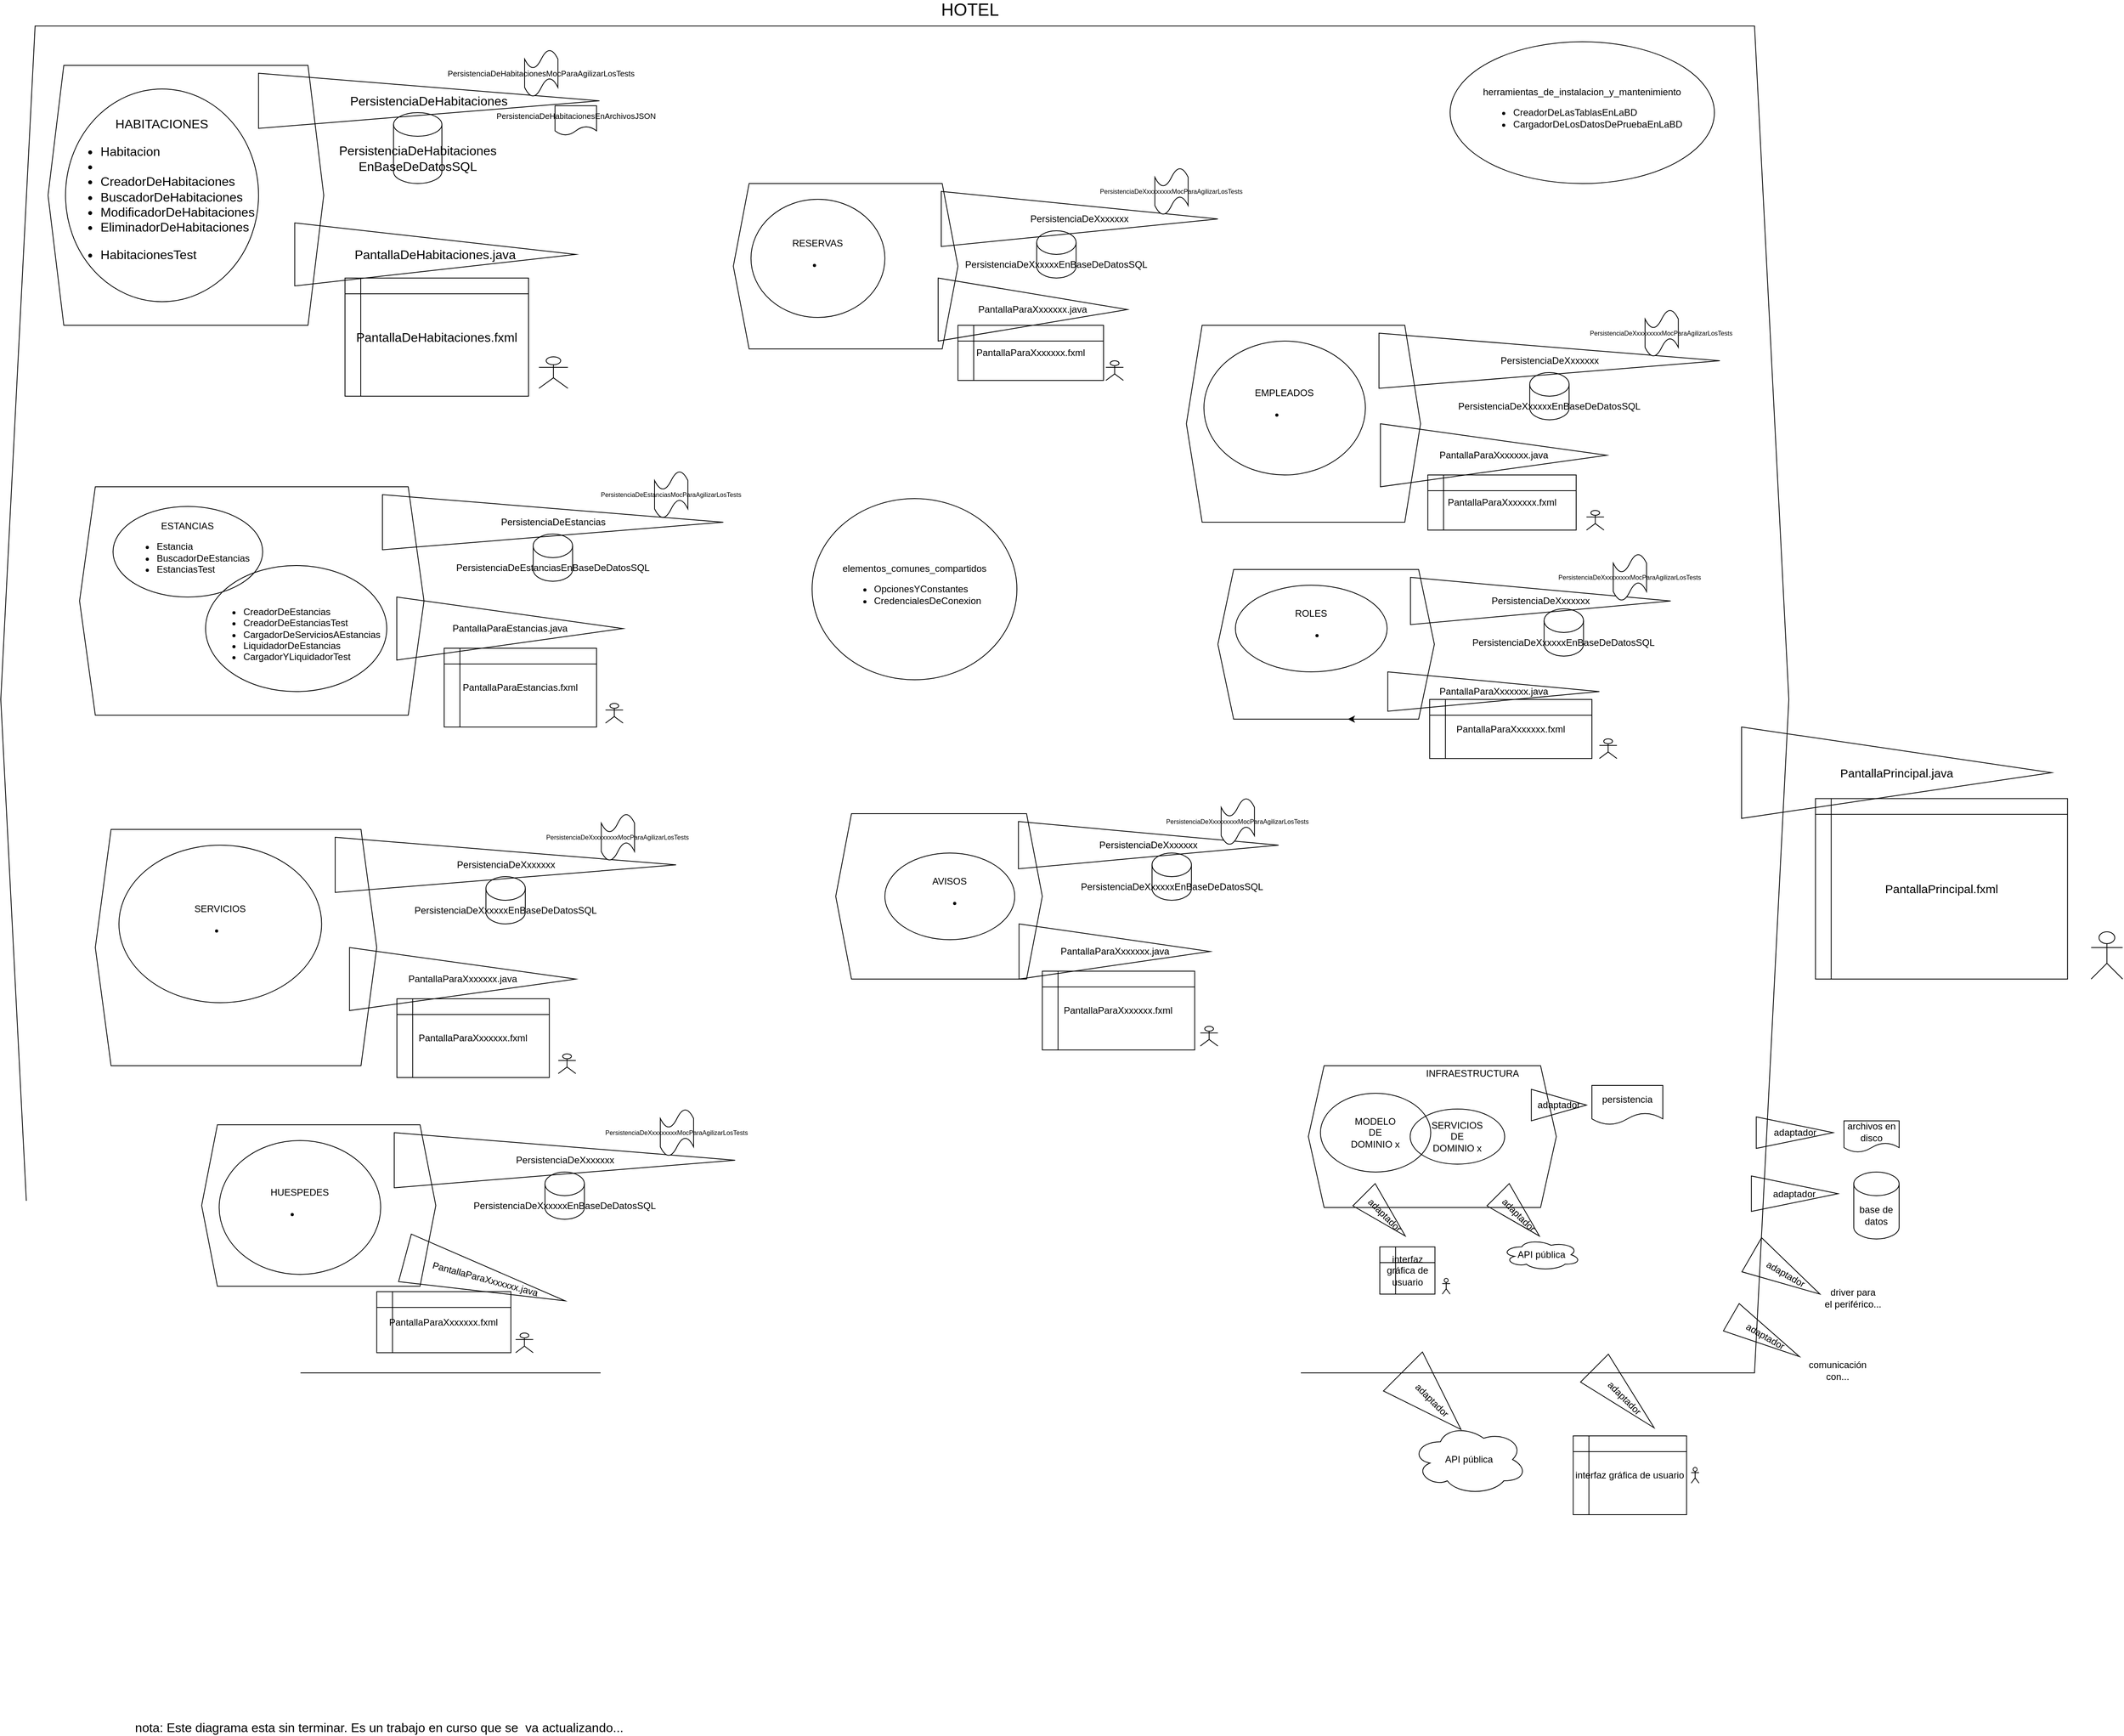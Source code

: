 <mxfile version="17.4.2" type="device"><diagram id="fawb_1DToHHd8euyWrso" name="Page-1"><mxGraphModel dx="2218" dy="2142" grid="1" gridSize="10" guides="1" tooltips="1" connect="1" arrows="1" fold="1" page="1" pageScale="1" pageWidth="827" pageHeight="1169" math="0" shadow="0"><root><mxCell id="0"/><mxCell id="1" parent="0"/><mxCell id="zOpKQJy59Za6-RHagnoH-13" value="" style="shape=hexagon;perimeter=hexagonPerimeter2;whiteSpace=wrap;html=1;fixedSize=1;fillColor=none;" parent="1" vertex="1"><mxGeometry x="900.0" y="210" width="314.82" height="180" as="geometry"/></mxCell><mxCell id="zOpKQJy59Za6-RHagnoH-43" value="" style="shape=hexagon;perimeter=hexagonPerimeter2;whiteSpace=wrap;html=1;fixedSize=1;fillColor=none;size=43.56;" parent="1" vertex="1"><mxGeometry x="-760" y="-1110" width="2270" height="1710" as="geometry"/></mxCell><mxCell id="zOpKQJy59Za6-RHagnoH-1" value="" style="shape=hexagon;perimeter=hexagonPerimeter2;whiteSpace=wrap;html=1;fixedSize=1;fillColor=none;fontSize=16;" parent="1" vertex="1"><mxGeometry x="-700" y="-1060" width="350" height="330" as="geometry"/></mxCell><mxCell id="9BcdYIsxv-biDYo2QqQj-2" value="SERVICIOS&lt;br&gt;DE&lt;br&gt;DOMINIO x" style="ellipse;whiteSpace=wrap;html=1;fillColor=none;" parent="1" vertex="1"><mxGeometry x="1029.25" y="265" width="120" height="70" as="geometry"/></mxCell><mxCell id="9BcdYIsxv-biDYo2QqQj-7" value="adaptador" style="triangle;whiteSpace=wrap;html=1;fillColor=none;" parent="1" vertex="1"><mxGeometry x="1462.43" y="350" width="110" height="45" as="geometry"/></mxCell><mxCell id="9BcdYIsxv-biDYo2QqQj-8" value="base de datos" style="shape=cylinder3;whiteSpace=wrap;html=1;boundedLbl=1;backgroundOutline=1;size=15;fillColor=none;" parent="1" vertex="1"><mxGeometry x="1592.43" y="345" width="57.57" height="85" as="geometry"/></mxCell><mxCell id="9BcdYIsxv-biDYo2QqQj-15" value="interfaz gráfica de usuario" style="shape=internalStorage;whiteSpace=wrap;html=1;backgroundOutline=1;fillColor=none;" parent="1" vertex="1"><mxGeometry x="1236.21" y="680" width="144" height="100" as="geometry"/></mxCell><mxCell id="9BcdYIsxv-biDYo2QqQj-16" value="&amp;nbsp;" style="shape=umlActor;verticalLabelPosition=bottom;verticalAlign=top;html=1;outlineConnect=0;fillColor=none;" parent="1" vertex="1"><mxGeometry x="1386.03" y="720" width="10" height="20" as="geometry"/></mxCell><mxCell id="9BcdYIsxv-biDYo2QqQj-18" value="adaptador" style="triangle;whiteSpace=wrap;html=1;fillColor=none;rotation=45;" parent="1" vertex="1"><mxGeometry x="1004.85" y="600" width="104.14" height="70" as="geometry"/></mxCell><mxCell id="9BcdYIsxv-biDYo2QqQj-19" value="API pública" style="ellipse;shape=cloud;whiteSpace=wrap;html=1;fillColor=none;" parent="1" vertex="1"><mxGeometry x="1031.06" y="665" width="146.42" height="90" as="geometry"/></mxCell><mxCell id="9BcdYIsxv-biDYo2QqQj-20" value="adaptador" style="triangle;whiteSpace=wrap;html=1;fillColor=none;" parent="1" vertex="1"><mxGeometry x="1468.65" y="275" width="97.57" height="40" as="geometry"/></mxCell><mxCell id="9BcdYIsxv-biDYo2QqQj-29" value="adaptador" style="triangle;whiteSpace=wrap;html=1;fillColor=none;rotation=30;" parent="1" vertex="1"><mxGeometry x="1430.21" y="534.35" width="100" height="40" as="geometry"/></mxCell><mxCell id="9BcdYIsxv-biDYo2QqQj-30" value="comunicación con..." style="text;html=1;strokeColor=none;fillColor=none;align=center;verticalAlign=middle;whiteSpace=wrap;rounded=0;" parent="1" vertex="1"><mxGeometry x="1552.22" y="586.85" width="40" height="20" as="geometry"/></mxCell><mxCell id="cleJ1Xr446QzX0gQGCqs-3" value="HABITACIONES&lt;br style=&quot;font-size: 16px&quot;&gt;&lt;ul style=&quot;font-size: 16px&quot;&gt;&lt;li style=&quot;text-align: left ; font-size: 16px&quot;&gt;Habitacion&lt;/li&gt;&lt;li style=&quot;text-align: left&quot;&gt;&lt;br&gt;&lt;/li&gt;&lt;li style=&quot;text-align: left ; font-size: 16px&quot;&gt;CreadorDeHabitaciones&lt;/li&gt;&lt;li style=&quot;text-align: left ; font-size: 16px&quot;&gt;BuscadorDeHabitaciones&lt;/li&gt;&lt;li style=&quot;text-align: left ; font-size: 16px&quot;&gt;ModificadorDeHabitaciones&lt;/li&gt;&lt;li style=&quot;text-align: left ; font-size: 16px&quot;&gt;EliminadorDeHabitaciones&lt;/li&gt;&lt;/ul&gt;&lt;ul style=&quot;font-size: 16px&quot;&gt;&lt;li style=&quot;text-align: left ; font-size: 16px&quot;&gt;HabitacionesTest&lt;/li&gt;&lt;/ul&gt;" style="ellipse;whiteSpace=wrap;html=1;fillColor=none;align=center;fontSize=16;" parent="1" vertex="1"><mxGeometry x="-677.78" y="-1030" width="245.03" height="270" as="geometry"/></mxCell><mxCell id="cleJ1Xr446QzX0gQGCqs-8" value="&lt;div style=&quot;font-size: 12px&quot;&gt;&lt;span style=&quot;font-size: 12px&quot;&gt;elementos_comunes_compartidos&lt;/span&gt;&lt;/div&gt;&lt;ul style=&quot;font-size: 12px&quot;&gt;&lt;li style=&quot;text-align: left ; font-size: 12px&quot;&gt;OpcionesYConstantes&lt;/li&gt;&lt;li style=&quot;text-align: left ; font-size: 12px&quot;&gt;CredencialesDeConexion&lt;/li&gt;&lt;/ul&gt;" style="ellipse;whiteSpace=wrap;html=1;fillColor=none;fontSize=12;align=center;" parent="1" vertex="1"><mxGeometry x="270.0" y="-510" width="260" height="230" as="geometry"/></mxCell><mxCell id="cleJ1Xr446QzX0gQGCqs-16" value="adaptador" style="triangle;whiteSpace=wrap;html=1;fillColor=none;rotation=30;" parent="1" vertex="1"><mxGeometry x="1456.21" y="450.0" width="100" height="50" as="geometry"/></mxCell><mxCell id="cleJ1Xr446QzX0gQGCqs-17" value="driver para&lt;br&gt;el periférico..." style="text;html=1;strokeColor=none;fillColor=none;align=center;verticalAlign=middle;whiteSpace=wrap;rounded=0;" parent="1" vertex="1"><mxGeometry x="1550.72" y="500.0" width="81" height="10" as="geometry"/></mxCell><mxCell id="zOpKQJy59Za6-RHagnoH-10" value="MODELO&lt;br&gt;DE&lt;br&gt;DOMINIO x" style="ellipse;whiteSpace=wrap;html=1;fillColor=none;" parent="1" vertex="1"><mxGeometry x="915.36" y="245" width="140" height="100" as="geometry"/></mxCell><mxCell id="zOpKQJy59Za6-RHagnoH-14" value="INFRAESTRUCTURA" style="text;html=1;strokeColor=none;fillColor=none;align=center;verticalAlign=middle;whiteSpace=wrap;rounded=0;" parent="1" vertex="1"><mxGeometry x="1008.28" y="210" width="200.86" height="20" as="geometry"/></mxCell><mxCell id="zOpKQJy59Za6-RHagnoH-17" value="PersistenciaDeHabitaciones" style="triangle;whiteSpace=wrap;html=1;fillColor=none;fontSize=16;" parent="1" vertex="1"><mxGeometry x="-432.75" y="-1050" width="432.75" height="70" as="geometry"/></mxCell><mxCell id="zOpKQJy59Za6-RHagnoH-22" value="adaptador" style="triangle;whiteSpace=wrap;html=1;fillColor=none;rotation=45;" parent="1" vertex="1"><mxGeometry x="1247.51" y="606.85" width="107.19" height="50" as="geometry"/></mxCell><mxCell id="zOpKQJy59Za6-RHagnoH-32" value="interfaz gráfica de usuario" style="shape=internalStorage;whiteSpace=wrap;html=1;backgroundOutline=1;fillColor=none;" parent="1" vertex="1"><mxGeometry x="990.73" y="440" width="70" height="60" as="geometry"/></mxCell><mxCell id="zOpKQJy59Za6-RHagnoH-33" value="&amp;nbsp;" style="shape=umlActor;verticalLabelPosition=bottom;verticalAlign=top;html=1;outlineConnect=0;fillColor=none;" parent="1" vertex="1"><mxGeometry x="1070" y="480" width="10" height="20" as="geometry"/></mxCell><mxCell id="zOpKQJy59Za6-RHagnoH-34" value="adaptador" style="triangle;whiteSpace=wrap;html=1;fillColor=none;rotation=45;" parent="1" vertex="1"><mxGeometry x="959.78" y="380" width="74.14" height="40" as="geometry"/></mxCell><mxCell id="zOpKQJy59Za6-RHagnoH-35" value="adaptador" style="triangle;whiteSpace=wrap;html=1;fillColor=none;rotation=45;" parent="1" vertex="1"><mxGeometry x="1130" y="380" width="74.14" height="40" as="geometry"/></mxCell><mxCell id="zOpKQJy59Za6-RHagnoH-36" value="API pública" style="ellipse;shape=cloud;whiteSpace=wrap;html=1;fillColor=none;" parent="1" vertex="1"><mxGeometry x="1145.9" y="430" width="100" height="40" as="geometry"/></mxCell><mxCell id="zOpKQJy59Za6-RHagnoH-37" value="adaptador" style="triangle;whiteSpace=wrap;html=1;fillColor=none;" parent="1" vertex="1"><mxGeometry x="1183.1" y="240" width="70" height="40" as="geometry"/></mxCell><mxCell id="FYol5Dj7dogtdcJNCWv0-2" value="&lt;font style=&quot;font-size: 16px&quot;&gt;PersistenciaDeHabitaciones&lt;br&gt;EnBaseDeDatosSQL&lt;/font&gt;" style="shape=cylinder3;whiteSpace=wrap;html=1;boundedLbl=1;backgroundOutline=1;size=15;fillColor=none;fontSize=16;" parent="1" vertex="1"><mxGeometry x="-261.38" y="-1000" width="61.38" height="90" as="geometry"/></mxCell><mxCell id="FYol5Dj7dogtdcJNCWv0-3" value="&lt;span style=&quot;font-size: 10px;&quot;&gt;PersistenciaDeHabitacionesEnArchivosJSON&lt;/span&gt;" style="shape=document;whiteSpace=wrap;html=1;boundedLbl=1;fontSize=10;" parent="1" vertex="1"><mxGeometry x="-56.36" y="-1008.75" width="52.72" height="37.5" as="geometry"/></mxCell><mxCell id="FYol5Dj7dogtdcJNCWv0-4" value="&lt;span style=&quot;font-size: 10px;&quot;&gt;PersistenciaDeHabitacionesMocParaAgilizarLosTests&lt;/span&gt;" style="shape=tape;whiteSpace=wrap;html=1;fontSize=10;" parent="1" vertex="1"><mxGeometry x="-94.97" y="-1080" width="42.25" height="60" as="geometry"/></mxCell><mxCell id="FYol5Dj7dogtdcJNCWv0-6" value="&lt;span&gt;archivos en disco&lt;/span&gt;" style="shape=document;whiteSpace=wrap;html=1;boundedLbl=1;fontSize=12;" parent="1" vertex="1"><mxGeometry x="1580" y="280" width="70" height="40" as="geometry"/></mxCell><mxCell id="FYol5Dj7dogtdcJNCWv0-7" value="&lt;span&gt;persistencia&lt;/span&gt;" style="shape=document;whiteSpace=wrap;html=1;boundedLbl=1;fontSize=12;" parent="1" vertex="1"><mxGeometry x="1260" y="235" width="90" height="50" as="geometry"/></mxCell><mxCell id="bpp7hL8GvtIe5y0yvimQ-1" value="&lt;div style=&quot;font-size: 12px&quot;&gt;&lt;span style=&quot;font-size: 12px&quot;&gt;herramientas_de_instalacion_y_mantenimiento&lt;/span&gt;&lt;/div&gt;&lt;ul style=&quot;font-size: 12px&quot;&gt;&lt;li style=&quot;text-align: left ; font-size: 12px&quot;&gt;CreadorDeLasTablasEnLaBD&lt;/li&gt;&lt;li style=&quot;text-align: left ; font-size: 12px&quot;&gt;CargadorDeLosDatosDePruebaEnLaBD&lt;/li&gt;&lt;/ul&gt;" style="ellipse;whiteSpace=wrap;html=1;fillColor=none;fontSize=12;align=center;" parent="1" vertex="1"><mxGeometry x="1080" y="-1090" width="335.49" height="180" as="geometry"/></mxCell><mxCell id="bpp7hL8GvtIe5y0yvimQ-2" value="" style="shape=hexagon;perimeter=hexagonPerimeter2;whiteSpace=wrap;html=1;fixedSize=1;fillColor=none;" parent="1" vertex="1"><mxGeometry x="-660" y="-525" width="437.28" height="290" as="geometry"/></mxCell><mxCell id="bpp7hL8GvtIe5y0yvimQ-3" value="ESTANCIAS&lt;br&gt;&lt;ul&gt;&lt;li style=&quot;text-align: left&quot;&gt;Estancia&lt;/li&gt;&lt;li style=&quot;text-align: left&quot;&gt;BuscadorDeEstancias&lt;/li&gt;&lt;li style=&quot;text-align: left&quot;&gt;EstanciasTest&lt;/li&gt;&lt;/ul&gt;" style="ellipse;whiteSpace=wrap;html=1;fillColor=none;align=center;" parent="1" vertex="1"><mxGeometry x="-617.51" y="-500" width="190" height="115" as="geometry"/></mxCell><mxCell id="bpp7hL8GvtIe5y0yvimQ-4" value="PersistenciaDeEstancias" style="triangle;whiteSpace=wrap;html=1;fillColor=none;" parent="1" vertex="1"><mxGeometry x="-275.47" y="-515" width="432.75" height="70" as="geometry"/></mxCell><mxCell id="bpp7hL8GvtIe5y0yvimQ-8" value="&lt;font style=&quot;font-size: 12px&quot;&gt;PersistenciaDeEstanciasEnBaseDeDatosSQL&lt;/font&gt;" style="shape=cylinder3;whiteSpace=wrap;html=1;boundedLbl=1;backgroundOutline=1;size=15;fillColor=none;fontSize=12;" parent="1" vertex="1"><mxGeometry x="-84.1" y="-465" width="50" height="60" as="geometry"/></mxCell><mxCell id="bpp7hL8GvtIe5y0yvimQ-9" value="&lt;span style=&quot;font-size: 8px&quot;&gt;PersistenciaDeEstanciasMocParaAgilizarLosTests&lt;/span&gt;" style="shape=tape;whiteSpace=wrap;html=1;fontSize=8;" parent="1" vertex="1"><mxGeometry x="70" y="-545" width="42.25" height="60" as="geometry"/></mxCell><mxCell id="bpp7hL8GvtIe5y0yvimQ-10" value="&amp;nbsp;&lt;br&gt;&lt;ul&gt;&lt;li style=&quot;text-align: left&quot;&gt;CreadorDeEstancias&lt;/li&gt;&lt;li style=&quot;text-align: left&quot;&gt;CreadorDeEstanciasTest&lt;/li&gt;&lt;li style=&quot;text-align: left&quot;&gt;CargadorDeServiciosAEstancias&lt;/li&gt;&lt;li style=&quot;text-align: left&quot;&gt;LiquidadorDeEstancias&lt;/li&gt;&lt;li style=&quot;text-align: left&quot;&gt;CargadorYLiquidadorTest&lt;/li&gt;&lt;/ul&gt;" style="ellipse;whiteSpace=wrap;html=1;fillColor=none;align=center;" parent="1" vertex="1"><mxGeometry x="-500" y="-425" width="230" height="160" as="geometry"/></mxCell><mxCell id="bpp7hL8GvtIe5y0yvimQ-29" value="" style="shape=hexagon;perimeter=hexagonPerimeter2;whiteSpace=wrap;html=1;fixedSize=1;fillColor=none;" parent="1" vertex="1"><mxGeometry x="745.15" y="-730" width="297.28" height="250" as="geometry"/></mxCell><mxCell id="bpp7hL8GvtIe5y0yvimQ-30" value="EMPLEADOS&lt;br&gt;&lt;ul&gt;&lt;li style=&quot;text-align: left&quot;&gt;&lt;br&gt;&lt;/li&gt;&lt;/ul&gt;" style="ellipse;whiteSpace=wrap;html=1;fillColor=none;align=center;" parent="1" vertex="1"><mxGeometry x="767.4" y="-710" width="205.03" height="170" as="geometry"/></mxCell><mxCell id="bpp7hL8GvtIe5y0yvimQ-31" value="PersistenciaDeXxxxxxx" style="triangle;whiteSpace=wrap;html=1;fillColor=none;" parent="1" vertex="1"><mxGeometry x="989.68" y="-720" width="432.75" height="70" as="geometry"/></mxCell><mxCell id="bpp7hL8GvtIe5y0yvimQ-32" value="&lt;font style=&quot;font-size: 12px&quot;&gt;PersistenciaDeXxxxxxEnBaseDeDatosSQL&lt;/font&gt;" style="shape=cylinder3;whiteSpace=wrap;html=1;boundedLbl=1;backgroundOutline=1;size=15;fillColor=none;fontSize=12;" parent="1" vertex="1"><mxGeometry x="1181.05" y="-670" width="50" height="60" as="geometry"/></mxCell><mxCell id="bpp7hL8GvtIe5y0yvimQ-33" value="&lt;span style=&quot;font-size: 8px&quot;&gt;PersistenciaDeXxxxxxxxxMocParaAgilizarLosTests&lt;/span&gt;" style="shape=tape;whiteSpace=wrap;html=1;fontSize=8;" parent="1" vertex="1"><mxGeometry x="1327.46" y="-750" width="42.25" height="60" as="geometry"/></mxCell><mxCell id="bpp7hL8GvtIe5y0yvimQ-34" value="" style="shape=hexagon;perimeter=hexagonPerimeter2;whiteSpace=wrap;html=1;fixedSize=1;fillColor=none;" parent="1" vertex="1"><mxGeometry x="170" y="-910" width="285.15" height="210" as="geometry"/></mxCell><mxCell id="bpp7hL8GvtIe5y0yvimQ-35" value="RESERVAS&lt;br&gt;&lt;ul&gt;&lt;li style=&quot;text-align: left&quot;&gt;&lt;br&gt;&lt;/li&gt;&lt;/ul&gt;" style="ellipse;whiteSpace=wrap;html=1;fillColor=none;align=center;" parent="1" vertex="1"><mxGeometry x="192.4" y="-890" width="170" height="150" as="geometry"/></mxCell><mxCell id="bpp7hL8GvtIe5y0yvimQ-36" value="PersistenciaDeXxxxxxx" style="triangle;whiteSpace=wrap;html=1;fillColor=none;" parent="1" vertex="1"><mxGeometry x="433.97" y="-900" width="351.18" height="70" as="geometry"/></mxCell><mxCell id="bpp7hL8GvtIe5y0yvimQ-37" value="&lt;font style=&quot;font-size: 12px&quot;&gt;PersistenciaDeXxxxxxEnBaseDeDatosSQL&lt;/font&gt;" style="shape=cylinder3;whiteSpace=wrap;html=1;boundedLbl=1;backgroundOutline=1;size=15;fillColor=none;fontSize=12;" parent="1" vertex="1"><mxGeometry x="555.15" y="-850" width="50" height="60" as="geometry"/></mxCell><mxCell id="bpp7hL8GvtIe5y0yvimQ-38" value="&lt;span style=&quot;font-size: 8px&quot;&gt;PersistenciaDeXxxxxxxxxMocParaAgilizarLosTests&lt;/span&gt;" style="shape=tape;whiteSpace=wrap;html=1;fontSize=8;" parent="1" vertex="1"><mxGeometry x="705.15" y="-930" width="42.25" height="60" as="geometry"/></mxCell><mxCell id="bpp7hL8GvtIe5y0yvimQ-39" value="" style="shape=hexagon;perimeter=hexagonPerimeter2;whiteSpace=wrap;html=1;fixedSize=1;fillColor=none;" parent="1" vertex="1"><mxGeometry x="-640" y="-90" width="357.28" height="300" as="geometry"/></mxCell><mxCell id="bpp7hL8GvtIe5y0yvimQ-40" value="SERVICIOS&lt;br&gt;&lt;ul&gt;&lt;li style=&quot;text-align: left&quot;&gt;&lt;br&gt;&lt;/li&gt;&lt;/ul&gt;" style="ellipse;whiteSpace=wrap;html=1;fillColor=none;align=center;" parent="1" vertex="1"><mxGeometry x="-610" y="-70" width="257.28" height="200" as="geometry"/></mxCell><mxCell id="bpp7hL8GvtIe5y0yvimQ-41" value="PersistenciaDeXxxxxxx" style="triangle;whiteSpace=wrap;html=1;fillColor=none;" parent="1" vertex="1"><mxGeometry x="-335.47" y="-80" width="432.75" height="70" as="geometry"/></mxCell><mxCell id="bpp7hL8GvtIe5y0yvimQ-42" value="&lt;font style=&quot;font-size: 12px&quot;&gt;PersistenciaDeXxxxxxEnBaseDeDatosSQL&lt;/font&gt;" style="shape=cylinder3;whiteSpace=wrap;html=1;boundedLbl=1;backgroundOutline=1;size=15;fillColor=none;fontSize=12;" parent="1" vertex="1"><mxGeometry x="-144.1" y="-30" width="50" height="60" as="geometry"/></mxCell><mxCell id="bpp7hL8GvtIe5y0yvimQ-43" value="&lt;span style=&quot;font-size: 8px&quot;&gt;PersistenciaDeXxxxxxxxxMocParaAgilizarLosTests&lt;/span&gt;" style="shape=tape;whiteSpace=wrap;html=1;fontSize=8;" parent="1" vertex="1"><mxGeometry x="2.31" y="-110" width="42.25" height="60" as="geometry"/></mxCell><mxCell id="bpp7hL8GvtIe5y0yvimQ-44" value="" style="shape=hexagon;perimeter=hexagonPerimeter2;whiteSpace=wrap;html=1;fixedSize=1;fillColor=none;" parent="1" vertex="1"><mxGeometry x="-505.01" y="285" width="297.28" height="205" as="geometry"/></mxCell><mxCell id="bpp7hL8GvtIe5y0yvimQ-45" value="HUESPEDES&lt;br&gt;&lt;ul&gt;&lt;li style=&quot;text-align: left&quot;&gt;&lt;br&gt;&lt;/li&gt;&lt;/ul&gt;" style="ellipse;whiteSpace=wrap;html=1;fillColor=none;align=center;" parent="1" vertex="1"><mxGeometry x="-482.76" y="305" width="205.03" height="170" as="geometry"/></mxCell><mxCell id="bpp7hL8GvtIe5y0yvimQ-46" value="PersistenciaDeXxxxxxx" style="triangle;whiteSpace=wrap;html=1;fillColor=none;" parent="1" vertex="1"><mxGeometry x="-260.48" y="295" width="432.75" height="70" as="geometry"/></mxCell><mxCell id="bpp7hL8GvtIe5y0yvimQ-47" value="&lt;font style=&quot;font-size: 12px&quot;&gt;PersistenciaDeXxxxxxEnBaseDeDatosSQL&lt;/font&gt;" style="shape=cylinder3;whiteSpace=wrap;html=1;boundedLbl=1;backgroundOutline=1;size=15;fillColor=none;fontSize=12;" parent="1" vertex="1"><mxGeometry x="-69.11" y="345" width="50" height="60" as="geometry"/></mxCell><mxCell id="bpp7hL8GvtIe5y0yvimQ-48" value="&lt;span style=&quot;font-size: 8px&quot;&gt;PersistenciaDeXxxxxxxxxMocParaAgilizarLosTests&lt;/span&gt;" style="shape=tape;whiteSpace=wrap;html=1;fontSize=8;" parent="1" vertex="1"><mxGeometry x="77.3" y="265" width="42.25" height="60" as="geometry"/></mxCell><mxCell id="bpp7hL8GvtIe5y0yvimQ-49" value="" style="shape=hexagon;perimeter=hexagonPerimeter2;whiteSpace=wrap;html=1;fixedSize=1;fillColor=none;" parent="1" vertex="1"><mxGeometry x="785.15" y="-420" width="274.85" height="190" as="geometry"/></mxCell><mxCell id="bpp7hL8GvtIe5y0yvimQ-50" value="ROLES&lt;br&gt;&lt;ul&gt;&lt;li style=&quot;text-align: left&quot;&gt;&lt;br&gt;&lt;/li&gt;&lt;/ul&gt;" style="ellipse;whiteSpace=wrap;html=1;fillColor=none;align=center;" parent="1" vertex="1"><mxGeometry x="807.4" y="-400" width="192.6" height="110" as="geometry"/></mxCell><mxCell id="bpp7hL8GvtIe5y0yvimQ-51" value="PersistenciaDeXxxxxxx" style="triangle;whiteSpace=wrap;html=1;fillColor=none;" parent="1" vertex="1"><mxGeometry x="1029.68" y="-410" width="330.32" height="60" as="geometry"/></mxCell><mxCell id="bpp7hL8GvtIe5y0yvimQ-52" value="&lt;font style=&quot;font-size: 12px&quot;&gt;PersistenciaDeXxxxxxEnBaseDeDatosSQL&lt;/font&gt;" style="shape=cylinder3;whiteSpace=wrap;html=1;boundedLbl=1;backgroundOutline=1;size=15;fillColor=none;fontSize=12;" parent="1" vertex="1"><mxGeometry x="1199.31" y="-370" width="50" height="60" as="geometry"/></mxCell><mxCell id="bpp7hL8GvtIe5y0yvimQ-53" value="&lt;span style=&quot;font-size: 8px&quot;&gt;PersistenciaDeXxxxxxxxxMocParaAgilizarLosTests&lt;/span&gt;" style="shape=tape;whiteSpace=wrap;html=1;fontSize=8;" parent="1" vertex="1"><mxGeometry x="1287.09" y="-440" width="42.25" height="60" as="geometry"/></mxCell><mxCell id="bpp7hL8GvtIe5y0yvimQ-59" value="" style="shape=hexagon;perimeter=hexagonPerimeter2;whiteSpace=wrap;html=1;fixedSize=1;fillColor=none;" parent="1" vertex="1"><mxGeometry x="300" y="-110" width="262.25" height="210" as="geometry"/></mxCell><mxCell id="bpp7hL8GvtIe5y0yvimQ-60" value="AVISOS&lt;br&gt;&lt;ul&gt;&lt;li style=&quot;text-align: left&quot;&gt;&lt;br&gt;&lt;/li&gt;&lt;/ul&gt;" style="ellipse;whiteSpace=wrap;html=1;fillColor=none;align=center;" parent="1" vertex="1"><mxGeometry x="362.4" y="-60" width="164.85" height="110" as="geometry"/></mxCell><mxCell id="bpp7hL8GvtIe5y0yvimQ-61" value="PersistenciaDeXxxxxxx" style="triangle;whiteSpace=wrap;html=1;fillColor=none;" parent="1" vertex="1"><mxGeometry x="531.93" y="-100" width="330.32" height="60" as="geometry"/></mxCell><mxCell id="bpp7hL8GvtIe5y0yvimQ-62" value="&lt;font style=&quot;font-size: 12px&quot;&gt;PersistenciaDeXxxxxxEnBaseDeDatosSQL&lt;/font&gt;" style="shape=cylinder3;whiteSpace=wrap;html=1;boundedLbl=1;backgroundOutline=1;size=15;fillColor=none;fontSize=12;" parent="1" vertex="1"><mxGeometry x="701.56" y="-60" width="50" height="60" as="geometry"/></mxCell><mxCell id="bpp7hL8GvtIe5y0yvimQ-63" value="&lt;span style=&quot;font-size: 8px&quot;&gt;PersistenciaDeXxxxxxxxxMocParaAgilizarLosTests&lt;/span&gt;" style="shape=tape;whiteSpace=wrap;html=1;fontSize=8;" parent="1" vertex="1"><mxGeometry x="789.34" y="-130" width="42.25" height="60" as="geometry"/></mxCell><mxCell id="bpp7hL8GvtIe5y0yvimQ-64" value="nota: Este diagrama esta sin terminar. Es un trabajo en curso que se&amp;nbsp; va actualizando..." style="text;html=1;resizable=0;autosize=1;align=center;verticalAlign=middle;points=[];fillColor=none;strokeColor=none;rounded=0;fontSize=16;" parent="1" vertex="1"><mxGeometry x="-600" y="1040" width="640" height="20" as="geometry"/></mxCell><mxCell id="bpp7hL8GvtIe5y0yvimQ-65" value="HOTEL" style="text;html=1;resizable=0;autosize=1;align=center;verticalAlign=middle;points=[];fillColor=none;strokeColor=none;rounded=0;fontSize=22;" parent="1" vertex="1"><mxGeometry x="440" y="-1140" width="60" height="20" as="geometry"/></mxCell><mxCell id="G_liHlWGv8_ZO22j5NfR-1" value="PantallaPrincipal.fxml" style="shape=internalStorage;whiteSpace=wrap;html=1;backgroundOutline=1;fillColor=none;fontSize=15;" parent="1" vertex="1"><mxGeometry x="1543.79" y="-129.15" width="320" height="229.15" as="geometry"/></mxCell><mxCell id="G_liHlWGv8_ZO22j5NfR-2" value="&amp;nbsp;" style="shape=umlActor;verticalLabelPosition=bottom;verticalAlign=top;html=1;outlineConnect=0;fillColor=none;" parent="1" vertex="1"><mxGeometry x="1893.79" y="40" width="40" height="60" as="geometry"/></mxCell><mxCell id="G_liHlWGv8_ZO22j5NfR-3" value="PantallaPrincipal.java" style="triangle;whiteSpace=wrap;html=1;fillColor=none;rotation=0;fontSize=15;" parent="1" vertex="1"><mxGeometry x="1450" y="-220" width="393.79" height="116" as="geometry"/></mxCell><mxCell id="G_liHlWGv8_ZO22j5NfR-4" value="PantallaDeHabitaciones.fxml" style="shape=internalStorage;whiteSpace=wrap;html=1;backgroundOutline=1;fillColor=none;fontSize=16;" parent="1" vertex="1"><mxGeometry x="-323.03" y="-790" width="233.03" height="150" as="geometry"/></mxCell><mxCell id="G_liHlWGv8_ZO22j5NfR-5" value="&amp;nbsp;" style="shape=umlActor;verticalLabelPosition=bottom;verticalAlign=top;html=1;outlineConnect=0;fillColor=none;fontSize=16;" parent="1" vertex="1"><mxGeometry x="-76.82" y="-690" width="36.82" height="40" as="geometry"/></mxCell><mxCell id="G_liHlWGv8_ZO22j5NfR-6" value="PantallaDeHabitaciones.java" style="triangle;whiteSpace=wrap;html=1;fillColor=none;rotation=0;fontSize=16;" parent="1" vertex="1"><mxGeometry x="-386.82" y="-860" width="356.82" height="80" as="geometry"/></mxCell><mxCell id="WYvbHg3BWDMhecuwZPkQ-1" value="PantallaParaEstancias.fxml" style="shape=internalStorage;whiteSpace=wrap;html=1;backgroundOutline=1;fillColor=none;fontSize=12;" vertex="1" parent="1"><mxGeometry x="-197.12" y="-320" width="193.48" height="100" as="geometry"/></mxCell><mxCell id="WYvbHg3BWDMhecuwZPkQ-2" value="&amp;nbsp;" style="shape=umlActor;verticalLabelPosition=bottom;verticalAlign=top;html=1;outlineConnect=0;fillColor=none;fontSize=12;" vertex="1" parent="1"><mxGeometry x="7.74" y="-250" width="22.26" height="25" as="geometry"/></mxCell><mxCell id="WYvbHg3BWDMhecuwZPkQ-3" value="PantallaParaEstancias.java" style="triangle;whiteSpace=wrap;html=1;fillColor=none;rotation=0;fontSize=12;" vertex="1" parent="1"><mxGeometry x="-257.27" y="-385" width="287.27" height="80" as="geometry"/></mxCell><mxCell id="WYvbHg3BWDMhecuwZPkQ-4" value="PantallaParaXxxxxxx.fxml" style="shape=internalStorage;whiteSpace=wrap;html=1;backgroundOutline=1;fillColor=none;fontSize=12;" vertex="1" parent="1"><mxGeometry x="-257.12" y="125" width="193.48" height="100" as="geometry"/></mxCell><mxCell id="WYvbHg3BWDMhecuwZPkQ-5" value="&amp;nbsp;" style="shape=umlActor;verticalLabelPosition=bottom;verticalAlign=top;html=1;outlineConnect=0;fillColor=none;fontSize=12;" vertex="1" parent="1"><mxGeometry x="-52.26" y="195" width="22.26" height="25" as="geometry"/></mxCell><mxCell id="WYvbHg3BWDMhecuwZPkQ-6" value="PantallaParaXxxxxxx.java" style="triangle;whiteSpace=wrap;html=1;fillColor=none;rotation=0;fontSize=12;" vertex="1" parent="1"><mxGeometry x="-317.27" y="60" width="287.27" height="80" as="geometry"/></mxCell><mxCell id="WYvbHg3BWDMhecuwZPkQ-7" value="PantallaParaXxxxxxx.fxml" style="shape=internalStorage;whiteSpace=wrap;html=1;backgroundOutline=1;fillColor=none;fontSize=12;" vertex="1" parent="1"><mxGeometry x="-282.72" y="496.85" width="170.33" height="77.5" as="geometry"/></mxCell><mxCell id="WYvbHg3BWDMhecuwZPkQ-8" value="&amp;nbsp;" style="shape=umlActor;verticalLabelPosition=bottom;verticalAlign=top;html=1;outlineConnect=0;fillColor=none;fontSize=12;" vertex="1" parent="1"><mxGeometry x="-106.36" y="549.35" width="22.26" height="25" as="geometry"/></mxCell><mxCell id="WYvbHg3BWDMhecuwZPkQ-9" value="PantallaParaXxxxxxx.java" style="triangle;whiteSpace=wrap;html=1;fillColor=none;rotation=15;fontSize=12;" vertex="1" parent="1"><mxGeometry x="-250.48" y="450" width="210.48" height="62.5" as="geometry"/></mxCell><mxCell id="WYvbHg3BWDMhecuwZPkQ-10" value="PantallaParaXxxxxxx.fxml" style="shape=internalStorage;whiteSpace=wrap;html=1;backgroundOutline=1;fillColor=none;fontSize=12;" vertex="1" parent="1"><mxGeometry x="562.25" y="90" width="193.48" height="100" as="geometry"/></mxCell><mxCell id="WYvbHg3BWDMhecuwZPkQ-11" value="&amp;nbsp;" style="shape=umlActor;verticalLabelPosition=bottom;verticalAlign=top;html=1;outlineConnect=0;fillColor=none;fontSize=12;" vertex="1" parent="1"><mxGeometry x="762.89" y="160" width="22.26" height="25" as="geometry"/></mxCell><mxCell id="WYvbHg3BWDMhecuwZPkQ-12" value="PantallaParaXxxxxxx.java" style="triangle;whiteSpace=wrap;html=1;fillColor=none;rotation=0;fontSize=12;" vertex="1" parent="1"><mxGeometry x="532.73" y="30" width="242.75" height="70" as="geometry"/></mxCell><mxCell id="WYvbHg3BWDMhecuwZPkQ-13" value="PantallaParaXxxxxxx.fxml" style="shape=internalStorage;whiteSpace=wrap;html=1;backgroundOutline=1;fillColor=none;fontSize=12;" vertex="1" parent="1"><mxGeometry x="1054.03" y="-255" width="205.97" height="75" as="geometry"/></mxCell><mxCell id="WYvbHg3BWDMhecuwZPkQ-14" value="&amp;nbsp;" style="shape=umlActor;verticalLabelPosition=bottom;verticalAlign=top;html=1;outlineConnect=0;fillColor=none;fontSize=12;" vertex="1" parent="1"><mxGeometry x="1269.46" y="-205" width="22.26" height="25" as="geometry"/></mxCell><mxCell id="WYvbHg3BWDMhecuwZPkQ-15" value="PantallaParaXxxxxxx.java" style="triangle;whiteSpace=wrap;html=1;fillColor=none;rotation=0;fontSize=12;" vertex="1" parent="1"><mxGeometry x="1000.83" y="-290" width="268.63" height="50" as="geometry"/></mxCell><mxCell id="WYvbHg3BWDMhecuwZPkQ-16" value="PantallaParaXxxxxxx.fxml" style="shape=internalStorage;whiteSpace=wrap;html=1;backgroundOutline=1;fillColor=none;fontSize=12;" vertex="1" parent="1"><mxGeometry x="1051.66" y="-540" width="188.34" height="70" as="geometry"/></mxCell><mxCell id="WYvbHg3BWDMhecuwZPkQ-17" value="&amp;nbsp;" style="shape=umlActor;verticalLabelPosition=bottom;verticalAlign=top;html=1;outlineConnect=0;fillColor=none;fontSize=12;" vertex="1" parent="1"><mxGeometry x="1253.1" y="-495" width="22.26" height="25" as="geometry"/></mxCell><mxCell id="WYvbHg3BWDMhecuwZPkQ-18" value="PantallaParaXxxxxxx.java" style="triangle;whiteSpace=wrap;html=1;fillColor=none;rotation=0;fontSize=12;" vertex="1" parent="1"><mxGeometry x="991.51" y="-605" width="287.27" height="80" as="geometry"/></mxCell><mxCell id="WYvbHg3BWDMhecuwZPkQ-19" style="edgeStyle=orthogonalEdgeStyle;rounded=0;orthogonalLoop=1;jettySize=auto;html=1;exitX=0.625;exitY=1;exitDx=0;exitDy=0;entryX=0.6;entryY=0.999;entryDx=0;entryDy=0;entryPerimeter=0;fontSize=12;" edge="1" parent="1" source="bpp7hL8GvtIe5y0yvimQ-49" target="bpp7hL8GvtIe5y0yvimQ-49"><mxGeometry relative="1" as="geometry"/></mxCell><mxCell id="WYvbHg3BWDMhecuwZPkQ-20" value="PantallaParaXxxxxxx.fxml" style="shape=internalStorage;whiteSpace=wrap;html=1;backgroundOutline=1;fillColor=none;fontSize=12;" vertex="1" parent="1"><mxGeometry x="455.15" y="-730" width="184.85" height="70" as="geometry"/></mxCell><mxCell id="WYvbHg3BWDMhecuwZPkQ-21" value="&amp;nbsp;" style="shape=umlActor;verticalLabelPosition=bottom;verticalAlign=top;html=1;outlineConnect=0;fillColor=none;fontSize=12;" vertex="1" parent="1"><mxGeometry x="642.97" y="-685" width="22.26" height="25" as="geometry"/></mxCell><mxCell id="WYvbHg3BWDMhecuwZPkQ-22" value="PantallaParaXxxxxxx.java" style="triangle;whiteSpace=wrap;html=1;fillColor=none;rotation=0;fontSize=12;" vertex="1" parent="1"><mxGeometry x="430" y="-790" width="240.3" height="80" as="geometry"/></mxCell></root></mxGraphModel></diagram></mxfile>